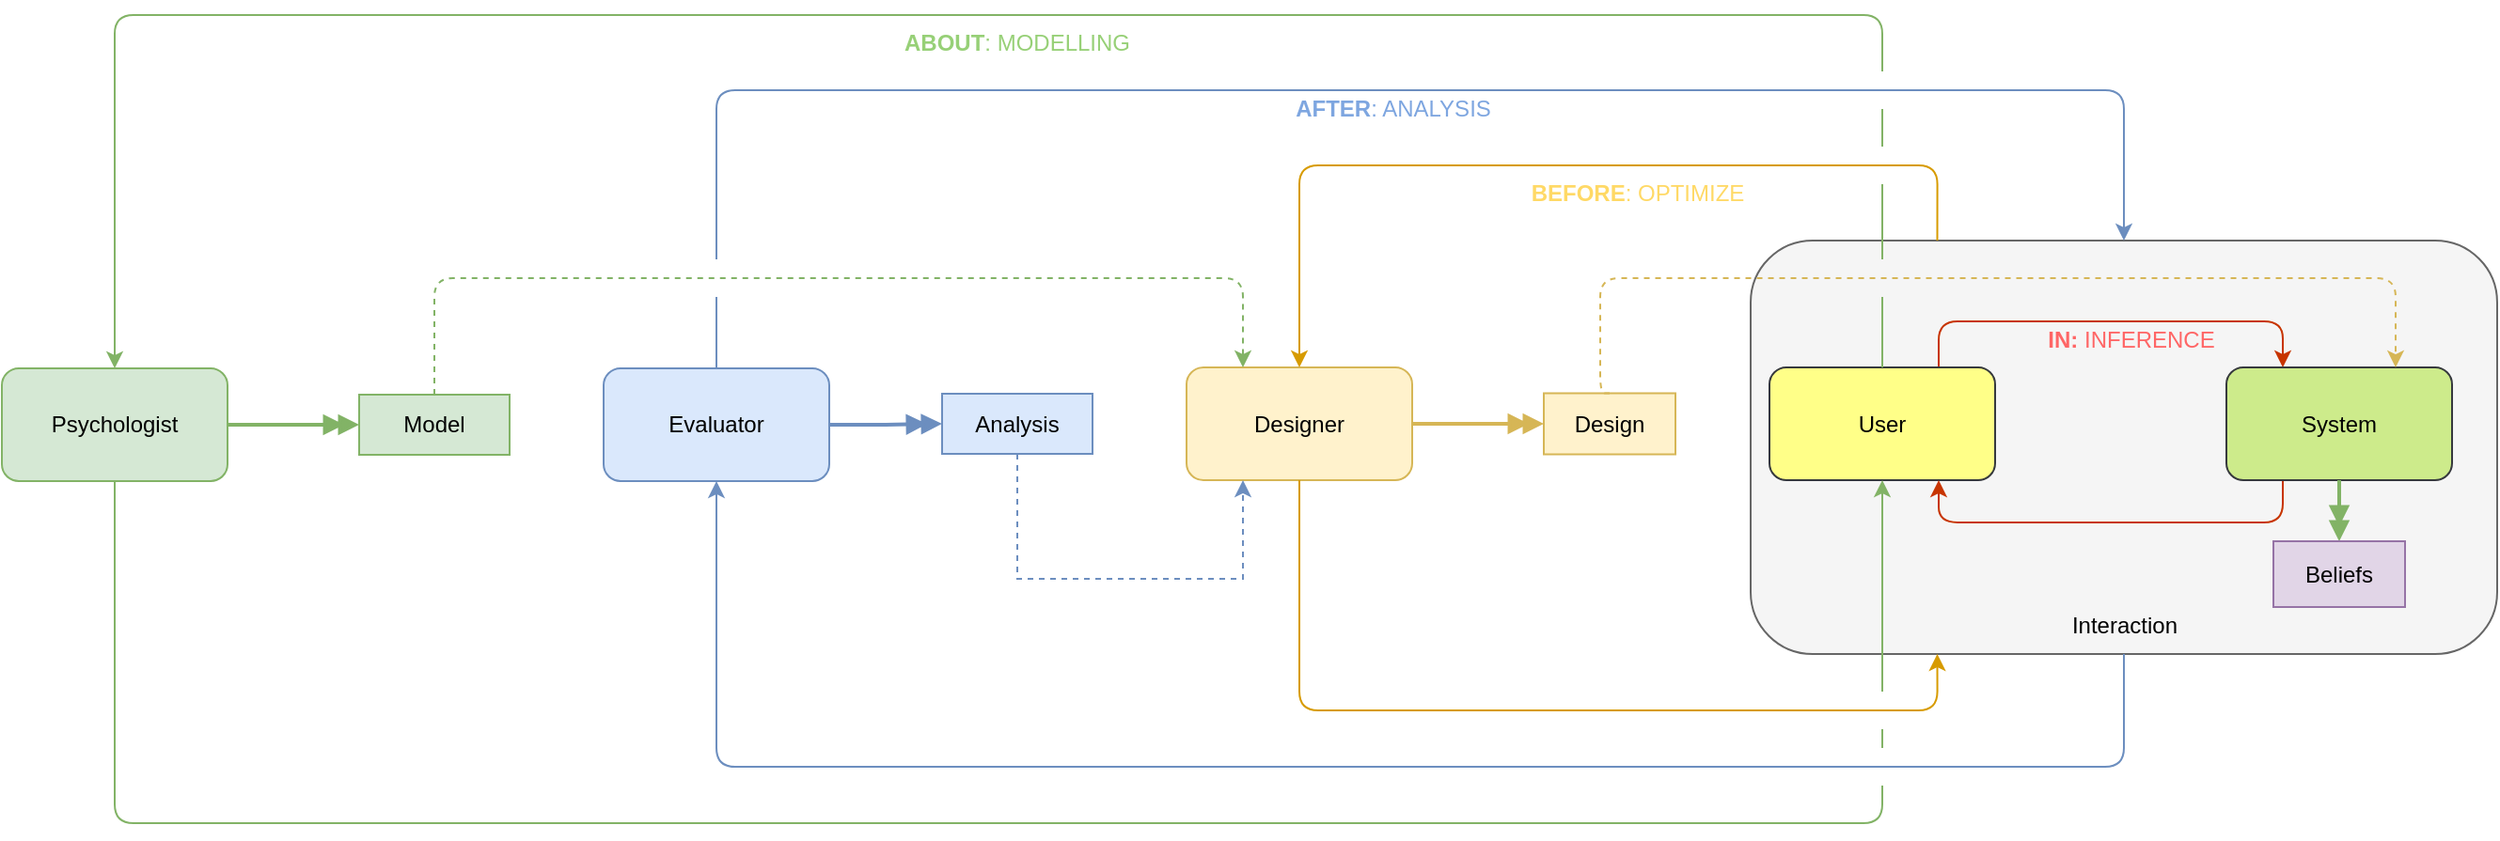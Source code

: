 <mxfile version="19.0.0" type="github">
  <diagram id="MdPp8q1mj9meL5k1lfed" name="Page-1">
    <mxGraphModel dx="3079" dy="1238" grid="1" gridSize="10" guides="1" tooltips="1" connect="1" arrows="1" fold="1" page="1" pageScale="1" pageWidth="827" pageHeight="1169" math="0" shadow="0">
      <root>
        <mxCell id="0" />
        <mxCell id="1" parent="0" />
        <mxCell id="z4VVvYb6NLmeFiz8LYYD-22" value="" style="rounded=1;whiteSpace=wrap;html=1;fillColor=#f5f5f5;fontColor=#333333;strokeColor=#666666;" parent="1" vertex="1">
          <mxGeometry x="360" y="640" width="397" height="220" as="geometry" />
        </mxCell>
        <mxCell id="M7JDr11ptiNEwouJQt7x-41" style="edgeStyle=orthogonalEdgeStyle;rounded=1;orthogonalLoop=1;jettySize=auto;html=1;exitX=1;exitY=0.5;exitDx=0;exitDy=0;entryX=0;entryY=0.5;entryDx=0;entryDy=0;endArrow=doubleBlock;endFill=1;strokeWidth=2;fillColor=#d5e8d4;strokeColor=#82b366;" parent="1" source="z4VVvYb6NLmeFiz8LYYD-6" target="z4VVvYb6NLmeFiz8LYYD-10" edge="1">
          <mxGeometry relative="1" as="geometry" />
        </mxCell>
        <mxCell id="z4VVvYb6NLmeFiz8LYYD-6" value="Psychologist" style="rounded=1;whiteSpace=wrap;html=1;fillColor=#d5e8d4;strokeColor=#82b366;" parent="1" vertex="1">
          <mxGeometry x="-570" y="708" width="120" height="60" as="geometry" />
        </mxCell>
        <mxCell id="M7JDr11ptiNEwouJQt7x-16" style="edgeStyle=orthogonalEdgeStyle;rounded=0;orthogonalLoop=1;jettySize=auto;html=1;exitX=1;exitY=0.5;exitDx=0;exitDy=0;entryX=0;entryY=0.5;entryDx=0;entryDy=0;endArrow=doubleBlock;endFill=1;strokeWidth=2;fillColor=#fff2cc;strokeColor=#d6b656;" parent="1" source="z4VVvYb6NLmeFiz8LYYD-7" target="z4VVvYb6NLmeFiz8LYYD-11" edge="1">
          <mxGeometry relative="1" as="geometry" />
        </mxCell>
        <mxCell id="z4VVvYb6NLmeFiz8LYYD-7" value="Designer" style="rounded=1;whiteSpace=wrap;html=1;fillColor=#fff2cc;strokeColor=#d6b656;" parent="1" vertex="1">
          <mxGeometry x="60" y="707.5" width="120" height="60" as="geometry" />
        </mxCell>
        <mxCell id="z4VVvYb6NLmeFiz8LYYD-17" style="edgeStyle=orthogonalEdgeStyle;orthogonalLoop=1;jettySize=auto;html=1;exitX=0.75;exitY=0;exitDx=0;exitDy=0;entryX=0.25;entryY=0;entryDx=0;entryDy=0;rounded=1;fillColor=#fa6800;strokeColor=#C73500;" parent="1" source="z4VVvYb6NLmeFiz8LYYD-8" target="z4VVvYb6NLmeFiz8LYYD-12" edge="1">
          <mxGeometry relative="1" as="geometry">
            <Array as="points">
              <mxPoint x="460" y="683" />
              <mxPoint x="643" y="683" />
            </Array>
          </mxGeometry>
        </mxCell>
        <mxCell id="M7JDr11ptiNEwouJQt7x-23" style="edgeStyle=orthogonalEdgeStyle;rounded=1;orthogonalLoop=1;jettySize=auto;html=1;exitX=0.5;exitY=0;exitDx=0;exitDy=0;entryX=0.5;entryY=0;entryDx=0;entryDy=0;endArrow=classic;endFill=1;strokeWidth=1;startArrow=none;fillColor=#d5e8d4;strokeColor=#82b366;" parent="1" source="M7JDr11ptiNEwouJQt7x-38" target="z4VVvYb6NLmeFiz8LYYD-6" edge="1">
          <mxGeometry relative="1" as="geometry">
            <Array as="points">
              <mxPoint x="430" y="520" />
              <mxPoint x="-510" y="520" />
            </Array>
          </mxGeometry>
        </mxCell>
        <mxCell id="z4VVvYb6NLmeFiz8LYYD-8" value="User" style="rounded=1;whiteSpace=wrap;html=1;fillColor=#ffff88;strokeColor=#36393d;" parent="1" vertex="1">
          <mxGeometry x="370" y="707.5" width="120" height="60" as="geometry" />
        </mxCell>
        <mxCell id="z4VVvYb6NLmeFiz8LYYD-10" value="Model" style="rounded=0;whiteSpace=wrap;html=1;fillColor=#d5e8d4;strokeColor=#82b366;" parent="1" vertex="1">
          <mxGeometry x="-380" y="722" width="80" height="32" as="geometry" />
        </mxCell>
        <mxCell id="M7JDr11ptiNEwouJQt7x-24" style="edgeStyle=orthogonalEdgeStyle;rounded=1;orthogonalLoop=1;jettySize=auto;html=1;exitX=0.5;exitY=1;exitDx=0;exitDy=0;entryX=0.5;entryY=1;entryDx=0;entryDy=0;endArrow=classic;endFill=1;strokeWidth=1;fillColor=#d5e8d4;strokeColor=#82b366;" parent="1" source="z4VVvYb6NLmeFiz8LYYD-6" target="z4VVvYb6NLmeFiz8LYYD-8" edge="1">
          <mxGeometry relative="1" as="geometry">
            <Array as="points">
              <mxPoint x="-510" y="950" />
              <mxPoint x="430" y="950" />
            </Array>
          </mxGeometry>
        </mxCell>
        <mxCell id="z4VVvYb6NLmeFiz8LYYD-11" value="Design" style="rounded=0;whiteSpace=wrap;html=1;fillColor=#fff2cc;strokeColor=#d6b656;" parent="1" vertex="1">
          <mxGeometry x="250" y="721.25" width="70" height="32.5" as="geometry" />
        </mxCell>
        <mxCell id="z4VVvYb6NLmeFiz8LYYD-18" style="edgeStyle=orthogonalEdgeStyle;orthogonalLoop=1;jettySize=auto;html=1;exitX=0.25;exitY=1;exitDx=0;exitDy=0;entryX=0.75;entryY=1;entryDx=0;entryDy=0;rounded=1;fillColor=#fa6800;strokeColor=#C73500;" parent="1" source="z4VVvYb6NLmeFiz8LYYD-12" target="z4VVvYb6NLmeFiz8LYYD-8" edge="1">
          <mxGeometry relative="1" as="geometry">
            <Array as="points">
              <mxPoint x="643" y="790" />
              <mxPoint x="460" y="790" />
            </Array>
          </mxGeometry>
        </mxCell>
        <mxCell id="z4VVvYb6NLmeFiz8LYYD-12" value="System" style="rounded=1;whiteSpace=wrap;html=1;fillColor=#cdeb8b;strokeColor=#36393d;" parent="1" vertex="1">
          <mxGeometry x="613" y="707.5" width="120" height="60" as="geometry" />
        </mxCell>
        <mxCell id="M7JDr11ptiNEwouJQt7x-21" style="edgeStyle=orthogonalEdgeStyle;rounded=0;orthogonalLoop=1;jettySize=auto;html=1;exitX=1;exitY=0.5;exitDx=0;exitDy=0;entryX=0;entryY=0.5;entryDx=0;entryDy=0;endArrow=doubleBlock;endFill=1;strokeWidth=2;fillColor=#dae8fc;strokeColor=#6c8ebf;" parent="1" source="z4VVvYb6NLmeFiz8LYYD-19" target="z4VVvYb6NLmeFiz8LYYD-21" edge="1">
          <mxGeometry relative="1" as="geometry" />
        </mxCell>
        <mxCell id="z4VVvYb6NLmeFiz8LYYD-19" value="Evaluator" style="rounded=1;whiteSpace=wrap;html=1;fillColor=#dae8fc;strokeColor=#6c8ebf;" parent="1" vertex="1">
          <mxGeometry x="-250" y="708" width="120" height="60" as="geometry" />
        </mxCell>
        <mxCell id="M7JDr11ptiNEwouJQt7x-20" style="edgeStyle=orthogonalEdgeStyle;rounded=0;orthogonalLoop=1;jettySize=auto;html=1;exitX=0.5;exitY=1;exitDx=0;exitDy=0;entryX=0.25;entryY=1;entryDx=0;entryDy=0;endArrow=classic;endFill=1;strokeWidth=1;dashed=1;fillColor=#dae8fc;strokeColor=#6c8ebf;" parent="1" source="z4VVvYb6NLmeFiz8LYYD-21" target="z4VVvYb6NLmeFiz8LYYD-7" edge="1">
          <mxGeometry relative="1" as="geometry">
            <Array as="points">
              <mxPoint x="-30" y="820" />
              <mxPoint x="90" y="820" />
            </Array>
          </mxGeometry>
        </mxCell>
        <mxCell id="z4VVvYb6NLmeFiz8LYYD-21" value="Analysis" style="rounded=0;whiteSpace=wrap;html=1;fillColor=#dae8fc;strokeColor=#6c8ebf;" parent="1" vertex="1">
          <mxGeometry x="-70" y="721.5" width="80" height="32" as="geometry" />
        </mxCell>
        <mxCell id="z4VVvYb6NLmeFiz8LYYD-34" value="Interaction" style="text;html=1;strokeColor=none;fillColor=none;align=center;verticalAlign=middle;whiteSpace=wrap;rounded=0;" parent="1" vertex="1">
          <mxGeometry x="528.5" y="830" width="60" height="30" as="geometry" />
        </mxCell>
        <mxCell id="z4VVvYb6NLmeFiz8LYYD-77" style="edgeStyle=orthogonalEdgeStyle;curved=1;orthogonalLoop=1;jettySize=auto;html=1;startArrow=none;startFill=0;endArrow=doubleBlock;endFill=1;strokeWidth=2;exitX=0.5;exitY=1;exitDx=0;exitDy=0;fillColor=#d5e8d4;strokeColor=#82b366;" parent="1" source="z4VVvYb6NLmeFiz8LYYD-12" target="z4VVvYb6NLmeFiz8LYYD-75" edge="1">
          <mxGeometry relative="1" as="geometry" />
        </mxCell>
        <mxCell id="M7JDr11ptiNEwouJQt7x-31" value="" style="rounded=0;whiteSpace=wrap;html=1;strokeColor=none;" parent="1" vertex="1">
          <mxGeometry x="420" y="880" width="20" height="20" as="geometry" />
        </mxCell>
        <mxCell id="z4VVvYb6NLmeFiz8LYYD-75" value="Beliefs" style="rounded=0;whiteSpace=wrap;html=1;fillColor=#e1d5e7;strokeColor=#9673a6;" parent="1" vertex="1">
          <mxGeometry x="638" y="800" width="70" height="35" as="geometry" />
        </mxCell>
        <mxCell id="M7JDr11ptiNEwouJQt7x-28" style="edgeStyle=orthogonalEdgeStyle;rounded=1;orthogonalLoop=1;jettySize=auto;html=1;exitX=0.5;exitY=1;exitDx=0;exitDy=0;entryX=0.25;entryY=1;entryDx=0;entryDy=0;endArrow=classic;endFill=1;strokeWidth=1;fillColor=#ffe6cc;strokeColor=#d79b00;" parent="1" source="z4VVvYb6NLmeFiz8LYYD-7" target="z4VVvYb6NLmeFiz8LYYD-22" edge="1">
          <mxGeometry relative="1" as="geometry">
            <Array as="points">
              <mxPoint x="120" y="890" />
              <mxPoint x="459" y="890" />
            </Array>
          </mxGeometry>
        </mxCell>
        <mxCell id="M7JDr11ptiNEwouJQt7x-35" value="" style="rounded=0;whiteSpace=wrap;html=1;strokeColor=none;" parent="1" vertex="1">
          <mxGeometry x="420" y="910" width="20" height="20" as="geometry" />
        </mxCell>
        <mxCell id="M7JDr11ptiNEwouJQt7x-26" style="edgeStyle=orthogonalEdgeStyle;rounded=1;orthogonalLoop=1;jettySize=auto;html=1;exitX=0.5;exitY=1;exitDx=0;exitDy=0;entryX=0.5;entryY=1;entryDx=0;entryDy=0;endArrow=classic;endFill=1;strokeWidth=1;fillColor=#dae8fc;strokeColor=#6c8ebf;" parent="1" source="z4VVvYb6NLmeFiz8LYYD-22" target="z4VVvYb6NLmeFiz8LYYD-19" edge="1">
          <mxGeometry relative="1" as="geometry">
            <Array as="points">
              <mxPoint x="558" y="920" />
              <mxPoint x="-190" y="920" />
            </Array>
          </mxGeometry>
        </mxCell>
        <mxCell id="M7JDr11ptiNEwouJQt7x-39" value="" style="edgeStyle=orthogonalEdgeStyle;rounded=0;orthogonalLoop=1;jettySize=auto;html=1;exitX=0.5;exitY=0;exitDx=0;exitDy=0;endArrow=none;endFill=1;strokeWidth=1;fillColor=#d5e8d4;strokeColor=#82b366;" parent="1" source="z4VVvYb6NLmeFiz8LYYD-8" edge="1">
          <mxGeometry relative="1" as="geometry">
            <mxPoint x="430" y="707.5" as="sourcePoint" />
            <mxPoint x="430" y="580" as="targetPoint" />
            <Array as="points">
              <mxPoint x="430" y="590" />
              <mxPoint x="430" y="590" />
            </Array>
          </mxGeometry>
        </mxCell>
        <mxCell id="M7JDr11ptiNEwouJQt7x-37" value="" style="rounded=0;whiteSpace=wrap;html=1;strokeColor=none;fillColor=#f5f5f5;fontColor=#333333;" parent="1" vertex="1">
          <mxGeometry x="420" y="650" width="20" height="20" as="geometry" />
        </mxCell>
        <mxCell id="M7JDr11ptiNEwouJQt7x-22" style="edgeStyle=orthogonalEdgeStyle;orthogonalLoop=1;jettySize=auto;html=1;exitX=0.5;exitY=0;exitDx=0;exitDy=0;entryX=0.75;entryY=0;entryDx=0;entryDy=0;endArrow=classic;endFill=1;strokeWidth=1;rounded=1;dashed=1;fillColor=#fff2cc;strokeColor=#d6b656;" parent="1" source="z4VVvYb6NLmeFiz8LYYD-11" target="z4VVvYb6NLmeFiz8LYYD-12" edge="1">
          <mxGeometry relative="1" as="geometry">
            <Array as="points">
              <mxPoint x="280" y="660" />
              <mxPoint x="703" y="660" />
            </Array>
          </mxGeometry>
        </mxCell>
        <mxCell id="M7JDr11ptiNEwouJQt7x-38" value="" style="rounded=0;whiteSpace=wrap;html=1;strokeColor=none;" parent="1" vertex="1">
          <mxGeometry x="420" y="590" width="20" height="20" as="geometry" />
        </mxCell>
        <mxCell id="M7JDr11ptiNEwouJQt7x-27" style="edgeStyle=orthogonalEdgeStyle;rounded=1;orthogonalLoop=1;jettySize=auto;html=1;exitX=0.25;exitY=0;exitDx=0;exitDy=0;entryX=0.5;entryY=0;entryDx=0;entryDy=0;endArrow=classic;endFill=1;strokeWidth=1;fillColor=#ffe6cc;strokeColor=#d79b00;" parent="1" source="z4VVvYb6NLmeFiz8LYYD-22" target="z4VVvYb6NLmeFiz8LYYD-7" edge="1">
          <mxGeometry relative="1" as="geometry">
            <Array as="points">
              <mxPoint x="459" y="600" />
              <mxPoint x="120" y="600" />
            </Array>
          </mxGeometry>
        </mxCell>
        <mxCell id="M7JDr11ptiNEwouJQt7x-40" value="" style="rounded=0;whiteSpace=wrap;html=1;strokeColor=none;" parent="1" vertex="1">
          <mxGeometry x="420" y="550" width="20" height="20" as="geometry" />
        </mxCell>
        <mxCell id="M7JDr11ptiNEwouJQt7x-25" style="edgeStyle=orthogonalEdgeStyle;rounded=1;orthogonalLoop=1;jettySize=auto;html=1;exitX=0.5;exitY=0;exitDx=0;exitDy=0;entryX=0.5;entryY=0;entryDx=0;entryDy=0;endArrow=classic;endFill=1;strokeWidth=1;fillColor=#dae8fc;strokeColor=#6c8ebf;" parent="1" source="z4VVvYb6NLmeFiz8LYYD-19" target="z4VVvYb6NLmeFiz8LYYD-22" edge="1">
          <mxGeometry relative="1" as="geometry">
            <Array as="points">
              <mxPoint x="-190" y="560" />
              <mxPoint x="558" y="560" />
            </Array>
          </mxGeometry>
        </mxCell>
        <mxCell id="r5zrhkbvJIqq5NLGdq4o-1" value="" style="rounded=0;whiteSpace=wrap;html=1;strokeColor=none;" vertex="1" parent="1">
          <mxGeometry x="-240" y="610" width="20" height="20" as="geometry" />
        </mxCell>
        <mxCell id="r5zrhkbvJIqq5NLGdq4o-3" value="&lt;font color=&quot;#ff6666&quot;&gt;&lt;b&gt;IN:&lt;/b&gt; INFERENCE&lt;/font&gt;" style="text;html=1;strokeColor=none;fillColor=none;align=center;verticalAlign=middle;whiteSpace=wrap;rounded=0;fontColor=#000000;" vertex="1" parent="1">
          <mxGeometry x="513.5" y="678" width="96.5" height="30" as="geometry" />
        </mxCell>
        <mxCell id="r5zrhkbvJIqq5NLGdq4o-4" value="&lt;font color=&quot;#ffd966&quot;&gt;&lt;b&gt;BEFORE&lt;/b&gt;: OPTIMIZE&lt;/font&gt;" style="text;html=1;strokeColor=none;fillColor=none;align=center;verticalAlign=middle;whiteSpace=wrap;rounded=0;fontColor=#000000;" vertex="1" parent="1">
          <mxGeometry x="240" y="600" width="120" height="30" as="geometry" />
        </mxCell>
        <mxCell id="r5zrhkbvJIqq5NLGdq4o-5" value="&lt;font color=&quot;#7ea6e0&quot;&gt;&lt;b&gt;AFTER&lt;/b&gt;: ANALYSIS&lt;/font&gt;" style="text;html=1;strokeColor=none;fillColor=none;align=center;verticalAlign=middle;whiteSpace=wrap;rounded=0;fontColor=#000000;" vertex="1" parent="1">
          <mxGeometry x="110" y="555" width="120" height="30" as="geometry" />
        </mxCell>
        <mxCell id="r5zrhkbvJIqq5NLGdq4o-6" value="&lt;font color=&quot;#97d077&quot;&gt;&lt;b&gt;ABOUT&lt;/b&gt;: MODELLING&lt;/font&gt;" style="text;html=1;strokeColor=none;fillColor=none;align=center;verticalAlign=middle;whiteSpace=wrap;rounded=0;fontColor=#000000;" vertex="1" parent="1">
          <mxGeometry x="-100" y="520" width="140" height="30" as="geometry" />
        </mxCell>
        <mxCell id="M7JDr11ptiNEwouJQt7x-29" value="" style="rounded=0;whiteSpace=wrap;html=1;strokeColor=none;" parent="1" vertex="1">
          <mxGeometry x="-200" y="650" width="20" height="20" as="geometry" />
        </mxCell>
        <mxCell id="M7JDr11ptiNEwouJQt7x-19" style="edgeStyle=orthogonalEdgeStyle;orthogonalLoop=1;jettySize=auto;html=1;exitX=0.5;exitY=0;exitDx=0;exitDy=0;entryX=0.25;entryY=0;entryDx=0;entryDy=0;endArrow=classic;endFill=1;strokeWidth=1;dashed=1;rounded=1;fillColor=#d5e8d4;strokeColor=#82b366;" parent="1" source="z4VVvYb6NLmeFiz8LYYD-10" target="z4VVvYb6NLmeFiz8LYYD-7" edge="1">
          <mxGeometry relative="1" as="geometry">
            <Array as="points">
              <mxPoint x="-340" y="660" />
              <mxPoint x="90" y="660" />
            </Array>
          </mxGeometry>
        </mxCell>
      </root>
    </mxGraphModel>
  </diagram>
</mxfile>

